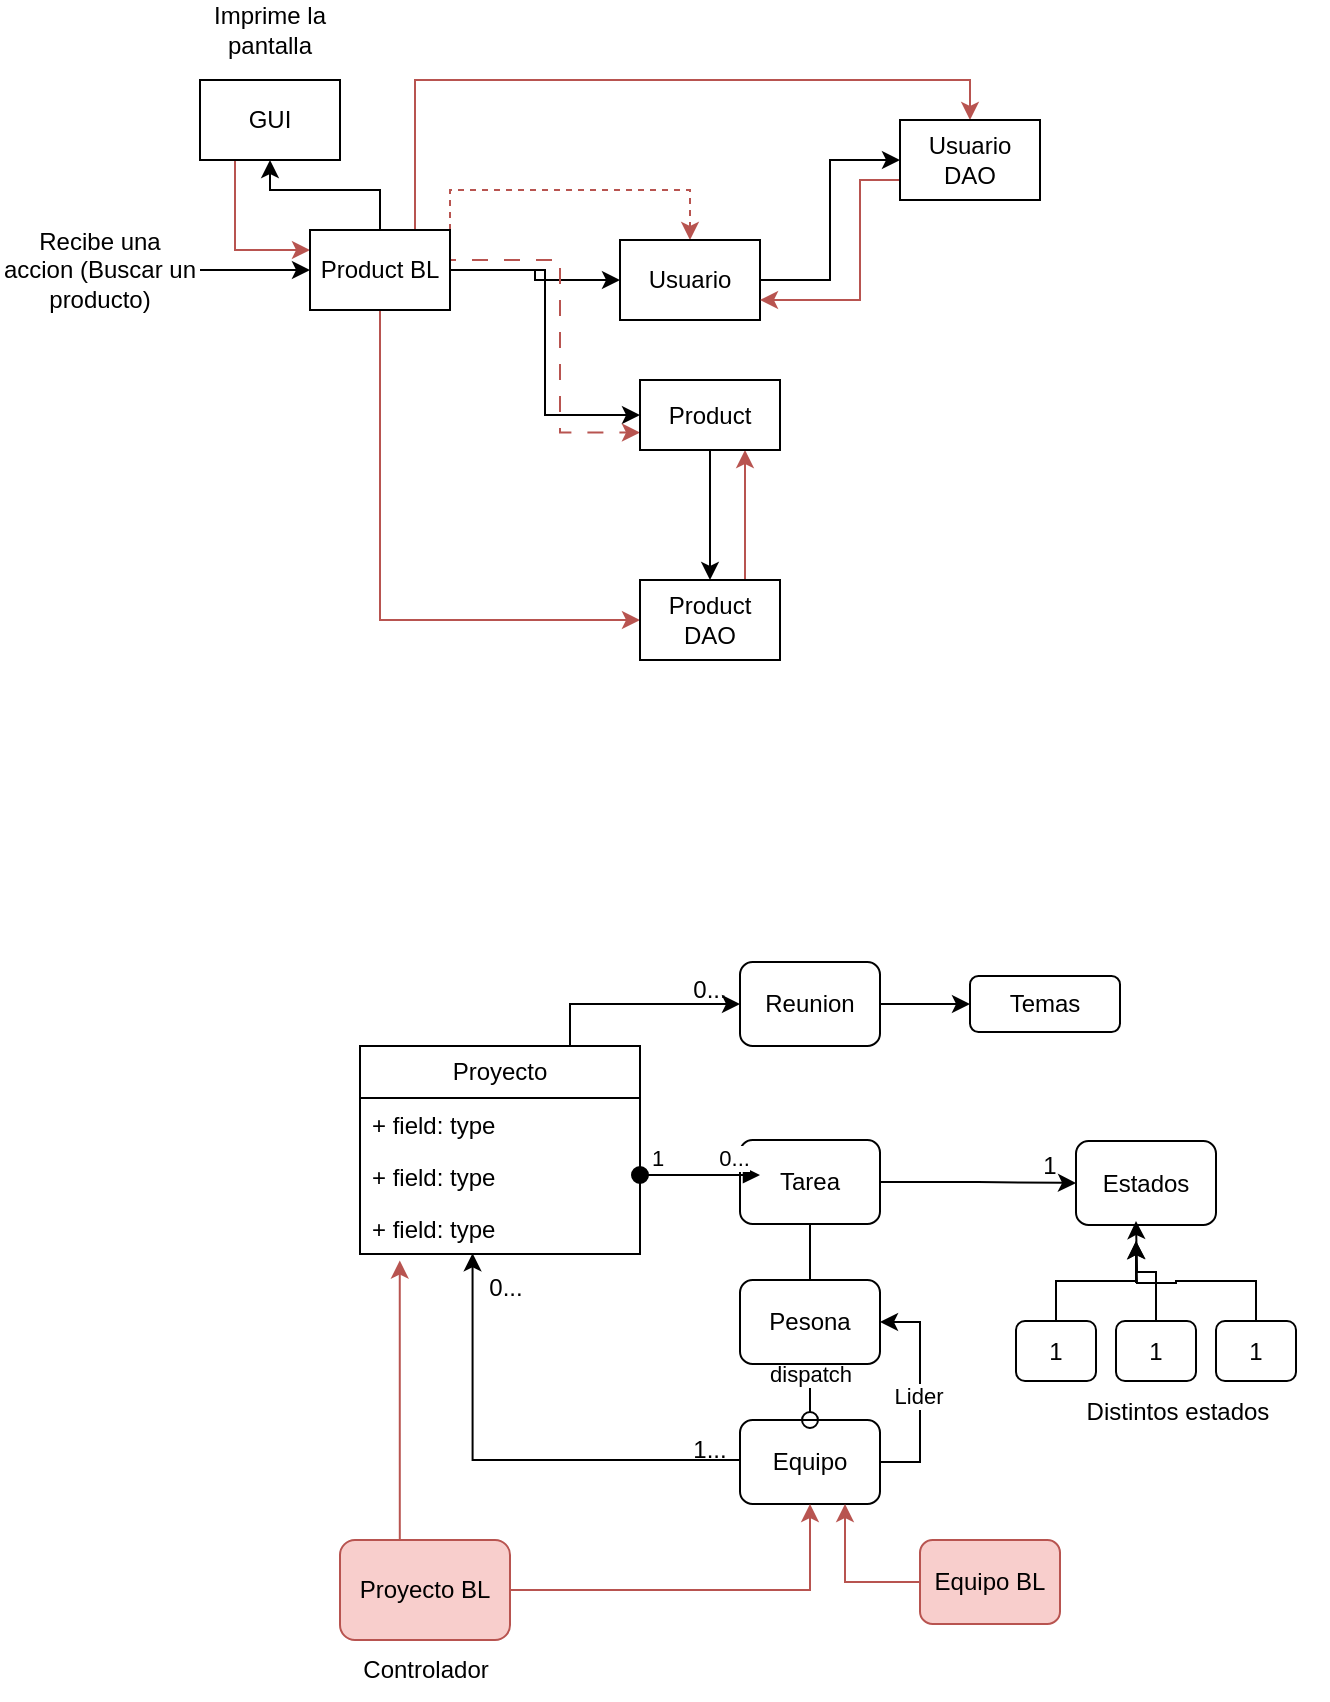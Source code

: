 <mxfile version="24.7.7">
  <diagram name="Página-1" id="3czvJuhQcTadePUNgZEu">
    <mxGraphModel dx="1445" dy="725" grid="1" gridSize="10" guides="1" tooltips="1" connect="1" arrows="1" fold="1" page="1" pageScale="1" pageWidth="827" pageHeight="1169" math="0" shadow="0">
      <root>
        <mxCell id="0" />
        <mxCell id="1" parent="0" />
        <mxCell id="e1pE6tfn8zkaH_EHF1yo-24" style="edgeStyle=orthogonalEdgeStyle;rounded=0;orthogonalLoop=1;jettySize=auto;html=1;exitX=0.25;exitY=1;exitDx=0;exitDy=0;entryX=0;entryY=0.25;entryDx=0;entryDy=0;fillColor=#f8cecc;strokeColor=#b85450;" parent="1" source="e1pE6tfn8zkaH_EHF1yo-1" target="e1pE6tfn8zkaH_EHF1yo-2" edge="1">
          <mxGeometry relative="1" as="geometry" />
        </mxCell>
        <mxCell id="e1pE6tfn8zkaH_EHF1yo-1" value="GUI" style="rounded=0;whiteSpace=wrap;html=1;" parent="1" vertex="1">
          <mxGeometry x="40" y="50" width="70" height="40" as="geometry" />
        </mxCell>
        <mxCell id="e1pE6tfn8zkaH_EHF1yo-10" style="edgeStyle=orthogonalEdgeStyle;rounded=0;orthogonalLoop=1;jettySize=auto;html=1;exitX=1;exitY=0.5;exitDx=0;exitDy=0;" parent="1" source="e1pE6tfn8zkaH_EHF1yo-2" target="e1pE6tfn8zkaH_EHF1yo-8" edge="1">
          <mxGeometry relative="1" as="geometry" />
        </mxCell>
        <mxCell id="e1pE6tfn8zkaH_EHF1yo-15" style="edgeStyle=orthogonalEdgeStyle;rounded=0;orthogonalLoop=1;jettySize=auto;html=1;exitX=1;exitY=0.5;exitDx=0;exitDy=0;entryX=0;entryY=0.5;entryDx=0;entryDy=0;" parent="1" source="e1pE6tfn8zkaH_EHF1yo-2" target="e1pE6tfn8zkaH_EHF1yo-12" edge="1">
          <mxGeometry relative="1" as="geometry">
            <mxPoint x="250" y="220" as="targetPoint" />
          </mxGeometry>
        </mxCell>
        <mxCell id="e1pE6tfn8zkaH_EHF1yo-17" style="edgeStyle=orthogonalEdgeStyle;rounded=0;orthogonalLoop=1;jettySize=auto;html=1;exitX=1;exitY=0;exitDx=0;exitDy=0;entryX=0.5;entryY=0;entryDx=0;entryDy=0;dashed=1;fillColor=#f8cecc;strokeColor=#b85450;" parent="1" source="e1pE6tfn8zkaH_EHF1yo-2" target="e1pE6tfn8zkaH_EHF1yo-8" edge="1">
          <mxGeometry relative="1" as="geometry" />
        </mxCell>
        <mxCell id="e1pE6tfn8zkaH_EHF1yo-18" style="edgeStyle=orthogonalEdgeStyle;rounded=0;orthogonalLoop=1;jettySize=auto;html=1;" parent="1" source="e1pE6tfn8zkaH_EHF1yo-2" target="e1pE6tfn8zkaH_EHF1yo-1" edge="1">
          <mxGeometry relative="1" as="geometry" />
        </mxCell>
        <mxCell id="e1pE6tfn8zkaH_EHF1yo-19" style="edgeStyle=orthogonalEdgeStyle;rounded=0;orthogonalLoop=1;jettySize=auto;html=1;exitX=0.75;exitY=0;exitDx=0;exitDy=0;entryX=0.5;entryY=0;entryDx=0;entryDy=0;fillColor=#f8cecc;strokeColor=#b85450;" parent="1" source="e1pE6tfn8zkaH_EHF1yo-2" target="e1pE6tfn8zkaH_EHF1yo-9" edge="1">
          <mxGeometry relative="1" as="geometry" />
        </mxCell>
        <mxCell id="e1pE6tfn8zkaH_EHF1yo-21" style="edgeStyle=orthogonalEdgeStyle;rounded=0;orthogonalLoop=1;jettySize=auto;html=1;exitX=1;exitY=0.25;exitDx=0;exitDy=0;entryX=0;entryY=0.75;entryDx=0;entryDy=0;dashed=1;dashPattern=8 8;fillColor=#f8cecc;strokeColor=#b85450;" parent="1" source="e1pE6tfn8zkaH_EHF1yo-2" target="e1pE6tfn8zkaH_EHF1yo-12" edge="1">
          <mxGeometry relative="1" as="geometry">
            <Array as="points">
              <mxPoint x="220" y="140" />
              <mxPoint x="220" y="226" />
            </Array>
          </mxGeometry>
        </mxCell>
        <mxCell id="e1pE6tfn8zkaH_EHF1yo-22" style="edgeStyle=orthogonalEdgeStyle;rounded=0;orthogonalLoop=1;jettySize=auto;html=1;exitX=0.5;exitY=1;exitDx=0;exitDy=0;entryX=0;entryY=0.5;entryDx=0;entryDy=0;fillColor=#f8cecc;strokeColor=#b85450;" parent="1" source="e1pE6tfn8zkaH_EHF1yo-2" target="e1pE6tfn8zkaH_EHF1yo-5" edge="1">
          <mxGeometry relative="1" as="geometry" />
        </mxCell>
        <mxCell id="e1pE6tfn8zkaH_EHF1yo-2" value="Product BL" style="rounded=0;whiteSpace=wrap;html=1;" parent="1" vertex="1">
          <mxGeometry x="95" y="125" width="70" height="40" as="geometry" />
        </mxCell>
        <mxCell id="e1pE6tfn8zkaH_EHF1yo-23" style="edgeStyle=orthogonalEdgeStyle;rounded=0;orthogonalLoop=1;jettySize=auto;html=1;exitX=0.75;exitY=0;exitDx=0;exitDy=0;entryX=0.75;entryY=1;entryDx=0;entryDy=0;fillColor=#f8cecc;strokeColor=#b85450;" parent="1" source="e1pE6tfn8zkaH_EHF1yo-5" target="e1pE6tfn8zkaH_EHF1yo-12" edge="1">
          <mxGeometry relative="1" as="geometry" />
        </mxCell>
        <mxCell id="e1pE6tfn8zkaH_EHF1yo-5" value="Product DAO" style="rounded=0;whiteSpace=wrap;html=1;" parent="1" vertex="1">
          <mxGeometry x="260" y="300" width="70" height="40" as="geometry" />
        </mxCell>
        <mxCell id="e1pE6tfn8zkaH_EHF1yo-7" style="edgeStyle=orthogonalEdgeStyle;rounded=0;orthogonalLoop=1;jettySize=auto;html=1;entryX=0;entryY=0.5;entryDx=0;entryDy=0;" parent="1" source="e1pE6tfn8zkaH_EHF1yo-6" target="e1pE6tfn8zkaH_EHF1yo-2" edge="1">
          <mxGeometry relative="1" as="geometry" />
        </mxCell>
        <mxCell id="e1pE6tfn8zkaH_EHF1yo-6" value="Recibe una accion (Buscar un producto)" style="text;html=1;align=center;verticalAlign=middle;whiteSpace=wrap;rounded=0;" parent="1" vertex="1">
          <mxGeometry x="-60" y="130" width="100" height="30" as="geometry" />
        </mxCell>
        <mxCell id="e1pE6tfn8zkaH_EHF1yo-11" style="edgeStyle=orthogonalEdgeStyle;rounded=0;orthogonalLoop=1;jettySize=auto;html=1;entryX=0;entryY=0.5;entryDx=0;entryDy=0;" parent="1" source="e1pE6tfn8zkaH_EHF1yo-8" target="e1pE6tfn8zkaH_EHF1yo-9" edge="1">
          <mxGeometry relative="1" as="geometry" />
        </mxCell>
        <mxCell id="e1pE6tfn8zkaH_EHF1yo-8" value="Usuario" style="rounded=0;whiteSpace=wrap;html=1;" parent="1" vertex="1">
          <mxGeometry x="250" y="130" width="70" height="40" as="geometry" />
        </mxCell>
        <mxCell id="e1pE6tfn8zkaH_EHF1yo-25" style="edgeStyle=orthogonalEdgeStyle;rounded=0;orthogonalLoop=1;jettySize=auto;html=1;exitX=0;exitY=0.75;exitDx=0;exitDy=0;entryX=1;entryY=0.75;entryDx=0;entryDy=0;fillColor=#f8cecc;strokeColor=#b85450;" parent="1" source="e1pE6tfn8zkaH_EHF1yo-9" target="e1pE6tfn8zkaH_EHF1yo-8" edge="1">
          <mxGeometry relative="1" as="geometry">
            <Array as="points">
              <mxPoint x="370" y="100" />
              <mxPoint x="370" y="160" />
            </Array>
          </mxGeometry>
        </mxCell>
        <mxCell id="e1pE6tfn8zkaH_EHF1yo-9" value="Usuario DAO" style="rounded=0;whiteSpace=wrap;html=1;" parent="1" vertex="1">
          <mxGeometry x="390" y="70" width="70" height="40" as="geometry" />
        </mxCell>
        <mxCell id="e1pE6tfn8zkaH_EHF1yo-16" style="edgeStyle=orthogonalEdgeStyle;rounded=0;orthogonalLoop=1;jettySize=auto;html=1;exitX=0.5;exitY=1;exitDx=0;exitDy=0;entryX=0.5;entryY=0;entryDx=0;entryDy=0;" parent="1" source="e1pE6tfn8zkaH_EHF1yo-12" target="e1pE6tfn8zkaH_EHF1yo-5" edge="1">
          <mxGeometry relative="1" as="geometry" />
        </mxCell>
        <mxCell id="e1pE6tfn8zkaH_EHF1yo-12" value="Product" style="rounded=0;whiteSpace=wrap;html=1;" parent="1" vertex="1">
          <mxGeometry x="260" y="200" width="70" height="35" as="geometry" />
        </mxCell>
        <mxCell id="e1pE6tfn8zkaH_EHF1yo-14" value="Imprime la pantalla" style="text;html=1;align=center;verticalAlign=middle;whiteSpace=wrap;rounded=0;" parent="1" vertex="1">
          <mxGeometry x="45" y="10" width="60" height="30" as="geometry" />
        </mxCell>
        <mxCell id="e1pE6tfn8zkaH_EHF1yo-48" style="edgeStyle=orthogonalEdgeStyle;rounded=0;orthogonalLoop=1;jettySize=auto;html=1;exitX=0.75;exitY=0;exitDx=0;exitDy=0;entryX=0;entryY=0.5;entryDx=0;entryDy=0;" parent="1" source="e1pE6tfn8zkaH_EHF1yo-27" target="e1pE6tfn8zkaH_EHF1yo-47" edge="1">
          <mxGeometry relative="1" as="geometry" />
        </mxCell>
        <mxCell id="e1pE6tfn8zkaH_EHF1yo-54" style="edgeStyle=orthogonalEdgeStyle;rounded=0;orthogonalLoop=1;jettySize=auto;html=1;entryX=1;entryY=0.5;entryDx=0;entryDy=0;exitX=0.402;exitY=0.986;exitDx=0;exitDy=0;exitPerimeter=0;startArrow=classic;startFill=1;" parent="1" source="e1pE6tfn8zkaH_EHF1yo-30" target="e1pE6tfn8zkaH_EHF1yo-53" edge="1">
          <mxGeometry relative="1" as="geometry">
            <Array as="points">
              <mxPoint x="176" y="740" />
              <mxPoint x="340" y="740" />
              <mxPoint x="340" y="735" />
            </Array>
          </mxGeometry>
        </mxCell>
        <mxCell id="e1pE6tfn8zkaH_EHF1yo-27" value="Proyecto" style="swimlane;fontStyle=0;childLayout=stackLayout;horizontal=1;startSize=26;fillColor=none;horizontalStack=0;resizeParent=1;resizeParentMax=0;resizeLast=0;collapsible=1;marginBottom=0;whiteSpace=wrap;html=1;" parent="1" vertex="1">
          <mxGeometry x="120" y="533" width="140" height="104" as="geometry" />
        </mxCell>
        <mxCell id="e1pE6tfn8zkaH_EHF1yo-28" value="+ field: type" style="text;strokeColor=none;fillColor=none;align=left;verticalAlign=top;spacingLeft=4;spacingRight=4;overflow=hidden;rotatable=0;points=[[0,0.5],[1,0.5]];portConstraint=eastwest;whiteSpace=wrap;html=1;" parent="e1pE6tfn8zkaH_EHF1yo-27" vertex="1">
          <mxGeometry y="26" width="140" height="26" as="geometry" />
        </mxCell>
        <mxCell id="e1pE6tfn8zkaH_EHF1yo-29" value="+ field: type" style="text;strokeColor=none;fillColor=none;align=left;verticalAlign=top;spacingLeft=4;spacingRight=4;overflow=hidden;rotatable=0;points=[[0,0.5],[1,0.5]];portConstraint=eastwest;whiteSpace=wrap;html=1;" parent="e1pE6tfn8zkaH_EHF1yo-27" vertex="1">
          <mxGeometry y="52" width="140" height="26" as="geometry" />
        </mxCell>
        <mxCell id="e1pE6tfn8zkaH_EHF1yo-30" value="+ field: type" style="text;strokeColor=none;fillColor=none;align=left;verticalAlign=top;spacingLeft=4;spacingRight=4;overflow=hidden;rotatable=0;points=[[0,0.5],[1,0.5]];portConstraint=eastwest;whiteSpace=wrap;html=1;" parent="e1pE6tfn8zkaH_EHF1yo-27" vertex="1">
          <mxGeometry y="78" width="140" height="26" as="geometry" />
        </mxCell>
        <mxCell id="e1pE6tfn8zkaH_EHF1yo-42" style="edgeStyle=orthogonalEdgeStyle;rounded=0;orthogonalLoop=1;jettySize=auto;html=1;exitX=1;exitY=0.5;exitDx=0;exitDy=0;" parent="1" source="e1pE6tfn8zkaH_EHF1yo-31" target="e1pE6tfn8zkaH_EHF1yo-34" edge="1">
          <mxGeometry relative="1" as="geometry" />
        </mxCell>
        <mxCell id="e1pE6tfn8zkaH_EHF1yo-46" style="edgeStyle=orthogonalEdgeStyle;rounded=0;orthogonalLoop=1;jettySize=auto;html=1;exitX=0.5;exitY=1;exitDx=0;exitDy=0;entryX=0.5;entryY=0;entryDx=0;entryDy=0;endArrow=none;endFill=0;" parent="1" source="e1pE6tfn8zkaH_EHF1yo-31" target="e1pE6tfn8zkaH_EHF1yo-45" edge="1">
          <mxGeometry relative="1" as="geometry" />
        </mxCell>
        <mxCell id="e1pE6tfn8zkaH_EHF1yo-31" value="Tarea" style="rounded=1;whiteSpace=wrap;html=1;" parent="1" vertex="1">
          <mxGeometry x="310" y="580" width="70" height="42" as="geometry" />
        </mxCell>
        <mxCell id="e1pE6tfn8zkaH_EHF1yo-33" value="1&amp;nbsp; &amp;nbsp; &amp;nbsp; &amp;nbsp; &amp;nbsp;0..." style="html=1;verticalAlign=bottom;startArrow=oval;startFill=1;endArrow=block;startSize=8;curved=0;rounded=0;" parent="1" edge="1">
          <mxGeometry width="60" relative="1" as="geometry">
            <mxPoint x="260" y="597.5" as="sourcePoint" />
            <mxPoint x="320" y="597.5" as="targetPoint" />
          </mxGeometry>
        </mxCell>
        <mxCell id="e1pE6tfn8zkaH_EHF1yo-34" value="Estados" style="rounded=1;whiteSpace=wrap;html=1;" parent="1" vertex="1">
          <mxGeometry x="478" y="580.5" width="70" height="42" as="geometry" />
        </mxCell>
        <mxCell id="e1pE6tfn8zkaH_EHF1yo-39" style="edgeStyle=orthogonalEdgeStyle;rounded=0;orthogonalLoop=1;jettySize=auto;html=1;exitX=0.5;exitY=0;exitDx=0;exitDy=0;" parent="1" source="e1pE6tfn8zkaH_EHF1yo-35" edge="1">
          <mxGeometry relative="1" as="geometry">
            <mxPoint x="508" y="630.5" as="targetPoint" />
          </mxGeometry>
        </mxCell>
        <mxCell id="e1pE6tfn8zkaH_EHF1yo-35" value="1" style="rounded=1;whiteSpace=wrap;html=1;" parent="1" vertex="1">
          <mxGeometry x="448" y="670.5" width="40" height="30" as="geometry" />
        </mxCell>
        <mxCell id="e1pE6tfn8zkaH_EHF1yo-40" style="edgeStyle=orthogonalEdgeStyle;rounded=0;orthogonalLoop=1;jettySize=auto;html=1;exitX=0.5;exitY=0;exitDx=0;exitDy=0;" parent="1" source="e1pE6tfn8zkaH_EHF1yo-36" edge="1">
          <mxGeometry relative="1" as="geometry">
            <mxPoint x="508" y="620.5" as="targetPoint" />
          </mxGeometry>
        </mxCell>
        <mxCell id="e1pE6tfn8zkaH_EHF1yo-36" value="1" style="rounded=1;whiteSpace=wrap;html=1;" parent="1" vertex="1">
          <mxGeometry x="498" y="670.5" width="40" height="30" as="geometry" />
        </mxCell>
        <mxCell id="e1pE6tfn8zkaH_EHF1yo-37" value="Distintos estados" style="text;html=1;align=center;verticalAlign=middle;whiteSpace=wrap;rounded=0;" parent="1" vertex="1">
          <mxGeometry x="454" y="700.5" width="150" height="30" as="geometry" />
        </mxCell>
        <mxCell id="e1pE6tfn8zkaH_EHF1yo-41" style="edgeStyle=orthogonalEdgeStyle;rounded=0;orthogonalLoop=1;jettySize=auto;html=1;exitX=0.5;exitY=0;exitDx=0;exitDy=0;" parent="1" source="e1pE6tfn8zkaH_EHF1yo-38" edge="1">
          <mxGeometry relative="1" as="geometry">
            <mxPoint x="508" y="630.5" as="targetPoint" />
            <mxPoint x="568" y="650.5" as="sourcePoint" />
          </mxGeometry>
        </mxCell>
        <mxCell id="e1pE6tfn8zkaH_EHF1yo-38" value="1" style="rounded=1;whiteSpace=wrap;html=1;" parent="1" vertex="1">
          <mxGeometry x="548" y="670.5" width="40" height="30" as="geometry" />
        </mxCell>
        <mxCell id="e1pE6tfn8zkaH_EHF1yo-61" style="edgeStyle=orthogonalEdgeStyle;rounded=0;orthogonalLoop=1;jettySize=auto;html=1;entryX=1;entryY=0.5;entryDx=0;entryDy=0;exitX=1;exitY=0.5;exitDx=0;exitDy=0;" parent="1" source="e1pE6tfn8zkaH_EHF1yo-43" target="e1pE6tfn8zkaH_EHF1yo-45" edge="1">
          <mxGeometry relative="1" as="geometry" />
        </mxCell>
        <mxCell id="e1pE6tfn8zkaH_EHF1yo-64" value="Lider" style="edgeLabel;html=1;align=center;verticalAlign=middle;resizable=0;points=[];" parent="e1pE6tfn8zkaH_EHF1yo-61" vertex="1" connectable="0">
          <mxGeometry x="-0.504" y="1" relative="1" as="geometry">
            <mxPoint y="-26" as="offset" />
          </mxGeometry>
        </mxCell>
        <mxCell id="e1pE6tfn8zkaH_EHF1yo-43" value="Equipo" style="rounded=1;whiteSpace=wrap;html=1;" parent="1" vertex="1">
          <mxGeometry x="310" y="720" width="70" height="42" as="geometry" />
        </mxCell>
        <mxCell id="e1pE6tfn8zkaH_EHF1yo-44" value="dispatch" style="html=1;verticalAlign=bottom;startArrow=oval;startFill=0;endArrow=block;startSize=8;curved=0;rounded=0;exitX=0.5;exitY=0;exitDx=0;exitDy=0;entryX=0.5;entryY=1;entryDx=0;entryDy=0;" parent="1" source="e1pE6tfn8zkaH_EHF1yo-43" target="e1pE6tfn8zkaH_EHF1yo-45" edge="1">
          <mxGeometry width="60" relative="1" as="geometry">
            <mxPoint x="330" y="700" as="sourcePoint" />
            <mxPoint x="390" y="700" as="targetPoint" />
            <mxPoint as="offset" />
          </mxGeometry>
        </mxCell>
        <mxCell id="e1pE6tfn8zkaH_EHF1yo-45" value="Pesona" style="rounded=1;whiteSpace=wrap;html=1;" parent="1" vertex="1">
          <mxGeometry x="310" y="650" width="70" height="42" as="geometry" />
        </mxCell>
        <mxCell id="e1pE6tfn8zkaH_EHF1yo-50" value="" style="edgeStyle=orthogonalEdgeStyle;rounded=0;orthogonalLoop=1;jettySize=auto;html=1;" parent="1" source="e1pE6tfn8zkaH_EHF1yo-47" target="e1pE6tfn8zkaH_EHF1yo-49" edge="1">
          <mxGeometry relative="1" as="geometry" />
        </mxCell>
        <mxCell id="e1pE6tfn8zkaH_EHF1yo-47" value="Reunion" style="rounded=1;whiteSpace=wrap;html=1;" parent="1" vertex="1">
          <mxGeometry x="310" y="491" width="70" height="42" as="geometry" />
        </mxCell>
        <mxCell id="e1pE6tfn8zkaH_EHF1yo-49" value="Temas" style="whiteSpace=wrap;html=1;rounded=1;" parent="1" vertex="1">
          <mxGeometry x="425" y="498" width="75" height="28" as="geometry" />
        </mxCell>
        <mxCell id="e1pE6tfn8zkaH_EHF1yo-52" value="0..." style="text;html=1;align=center;verticalAlign=middle;whiteSpace=wrap;rounded=0;" parent="1" vertex="1">
          <mxGeometry x="270" y="490" width="50" height="30" as="geometry" />
        </mxCell>
        <mxCell id="e1pE6tfn8zkaH_EHF1yo-53" value="1..." style="text;html=1;align=center;verticalAlign=middle;whiteSpace=wrap;rounded=0;" parent="1" vertex="1">
          <mxGeometry x="270" y="720" width="50" height="30" as="geometry" />
        </mxCell>
        <mxCell id="e1pE6tfn8zkaH_EHF1yo-56" style="edgeStyle=orthogonalEdgeStyle;rounded=0;orthogonalLoop=1;jettySize=auto;html=1;exitX=1;exitY=0.5;exitDx=0;exitDy=0;entryX=0.5;entryY=1;entryDx=0;entryDy=0;fillColor=#f8cecc;strokeColor=#b85450;" parent="1" source="e1pE6tfn8zkaH_EHF1yo-55" target="e1pE6tfn8zkaH_EHF1yo-43" edge="1">
          <mxGeometry relative="1" as="geometry" />
        </mxCell>
        <mxCell id="e1pE6tfn8zkaH_EHF1yo-55" value="Proyecto BL" style="rounded=1;whiteSpace=wrap;html=1;fillColor=#f8cecc;strokeColor=#b85450;" parent="1" vertex="1">
          <mxGeometry x="110" y="780" width="85" height="50" as="geometry" />
        </mxCell>
        <mxCell id="e1pE6tfn8zkaH_EHF1yo-57" style="edgeStyle=orthogonalEdgeStyle;rounded=0;orthogonalLoop=1;jettySize=auto;html=1;exitX=0.25;exitY=0;exitDx=0;exitDy=0;entryX=0.142;entryY=1.126;entryDx=0;entryDy=0;entryPerimeter=0;fillColor=#f8cecc;strokeColor=#b85450;" parent="1" source="e1pE6tfn8zkaH_EHF1yo-55" target="e1pE6tfn8zkaH_EHF1yo-30" edge="1">
          <mxGeometry relative="1" as="geometry">
            <Array as="points">
              <mxPoint x="140" y="780" />
            </Array>
          </mxGeometry>
        </mxCell>
        <mxCell id="e1pE6tfn8zkaH_EHF1yo-59" style="edgeStyle=orthogonalEdgeStyle;rounded=0;orthogonalLoop=1;jettySize=auto;html=1;entryX=0.75;entryY=1;entryDx=0;entryDy=0;fillColor=#f8cecc;strokeColor=#b85450;" parent="1" source="e1pE6tfn8zkaH_EHF1yo-58" target="e1pE6tfn8zkaH_EHF1yo-43" edge="1">
          <mxGeometry relative="1" as="geometry" />
        </mxCell>
        <mxCell id="e1pE6tfn8zkaH_EHF1yo-58" value="Equipo&amp;nbsp;&lt;span style=&quot;background-color: initial;&quot;&gt;BL&lt;/span&gt;" style="rounded=1;whiteSpace=wrap;html=1;fillColor=#f8cecc;strokeColor=#b85450;" parent="1" vertex="1">
          <mxGeometry x="400" y="780" width="70" height="42" as="geometry" />
        </mxCell>
        <mxCell id="e1pE6tfn8zkaH_EHF1yo-60" value="Controlador" style="text;html=1;align=center;verticalAlign=middle;whiteSpace=wrap;rounded=0;" parent="1" vertex="1">
          <mxGeometry x="122.5" y="830" width="60" height="30" as="geometry" />
        </mxCell>
        <mxCell id="e1pE6tfn8zkaH_EHF1yo-62" value="0..." style="text;html=1;align=center;verticalAlign=middle;whiteSpace=wrap;rounded=0;" parent="1" vertex="1">
          <mxGeometry x="167.5" y="639" width="50" height="30" as="geometry" />
        </mxCell>
        <mxCell id="e1pE6tfn8zkaH_EHF1yo-63" value="1" style="text;html=1;align=center;verticalAlign=middle;whiteSpace=wrap;rounded=0;" parent="1" vertex="1">
          <mxGeometry x="440" y="577.5" width="50" height="30" as="geometry" />
        </mxCell>
      </root>
    </mxGraphModel>
  </diagram>
</mxfile>
